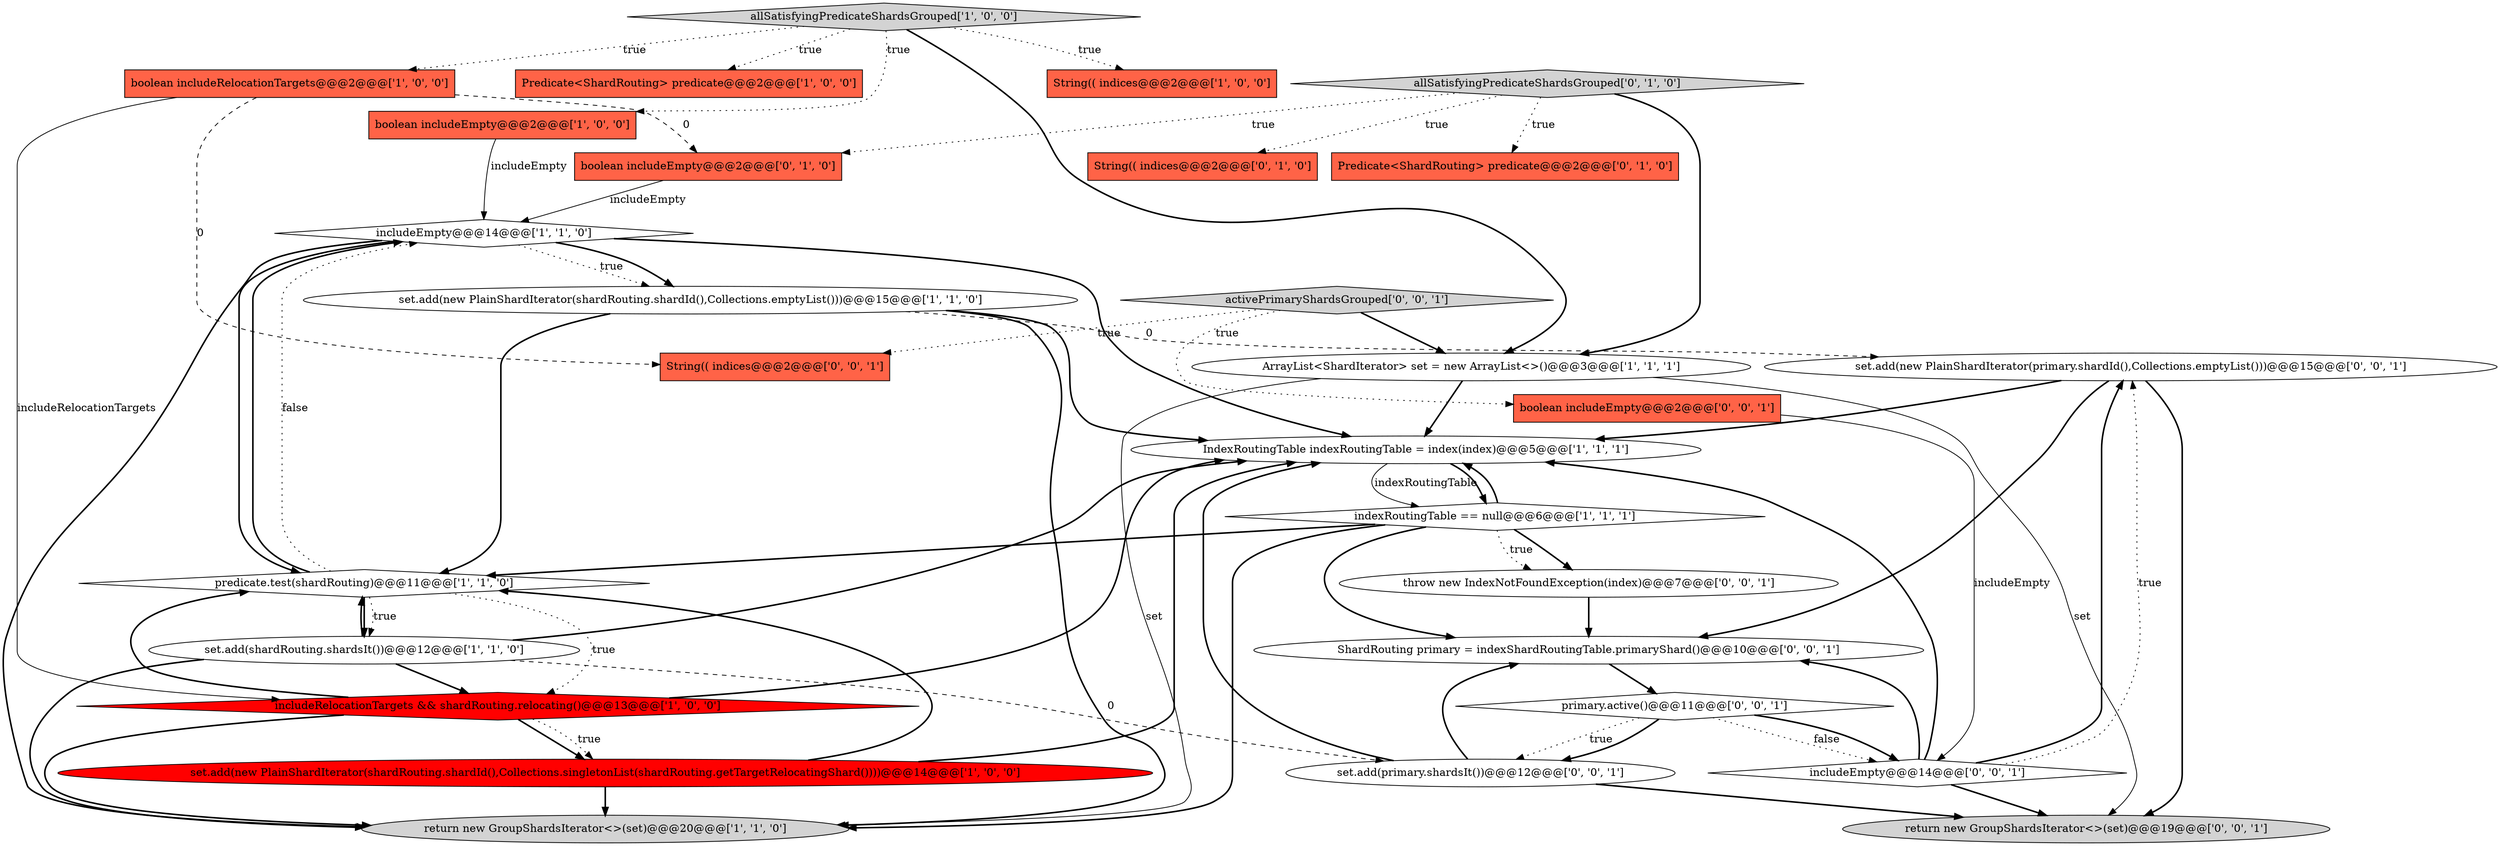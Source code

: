 digraph {
2 [style = filled, label = "includeEmpty@@@14@@@['1', '1', '0']", fillcolor = white, shape = diamond image = "AAA0AAABBB1BBB"];
15 [style = filled, label = "String(( indices@@@2@@@['0', '1', '0']", fillcolor = tomato, shape = box image = "AAA0AAABBB2BBB"];
21 [style = filled, label = "set.add(primary.shardsIt())@@@12@@@['0', '0', '1']", fillcolor = white, shape = ellipse image = "AAA0AAABBB3BBB"];
19 [style = filled, label = "boolean includeEmpty@@@2@@@['0', '0', '1']", fillcolor = tomato, shape = box image = "AAA0AAABBB3BBB"];
3 [style = filled, label = "set.add(shardRouting.shardsIt())@@@12@@@['1', '1', '0']", fillcolor = white, shape = ellipse image = "AAA0AAABBB1BBB"];
7 [style = filled, label = "boolean includeEmpty@@@2@@@['1', '0', '0']", fillcolor = tomato, shape = box image = "AAA0AAABBB1BBB"];
4 [style = filled, label = "indexRoutingTable == null@@@6@@@['1', '1', '1']", fillcolor = white, shape = diamond image = "AAA0AAABBB1BBB"];
27 [style = filled, label = "primary.active()@@@11@@@['0', '0', '1']", fillcolor = white, shape = diamond image = "AAA0AAABBB3BBB"];
9 [style = filled, label = "Predicate<ShardRouting> predicate@@@2@@@['1', '0', '0']", fillcolor = tomato, shape = box image = "AAA0AAABBB1BBB"];
16 [style = filled, label = "Predicate<ShardRouting> predicate@@@2@@@['0', '1', '0']", fillcolor = tomato, shape = box image = "AAA0AAABBB2BBB"];
6 [style = filled, label = "set.add(new PlainShardIterator(shardRouting.shardId(),Collections.singletonList(shardRouting.getTargetRelocatingShard())))@@@14@@@['1', '0', '0']", fillcolor = red, shape = ellipse image = "AAA1AAABBB1BBB"];
11 [style = filled, label = "allSatisfyingPredicateShardsGrouped['1', '0', '0']", fillcolor = lightgray, shape = diamond image = "AAA0AAABBB1BBB"];
20 [style = filled, label = "set.add(new PlainShardIterator(primary.shardId(),Collections.emptyList()))@@@15@@@['0', '0', '1']", fillcolor = white, shape = ellipse image = "AAA0AAABBB3BBB"];
24 [style = filled, label = "includeEmpty@@@14@@@['0', '0', '1']", fillcolor = white, shape = diamond image = "AAA0AAABBB3BBB"];
14 [style = filled, label = "ArrayList<ShardIterator> set = new ArrayList<>()@@@3@@@['1', '1', '1']", fillcolor = white, shape = ellipse image = "AAA0AAABBB1BBB"];
23 [style = filled, label = "String(( indices@@@2@@@['0', '0', '1']", fillcolor = tomato, shape = box image = "AAA0AAABBB3BBB"];
28 [style = filled, label = "return new GroupShardsIterator<>(set)@@@19@@@['0', '0', '1']", fillcolor = lightgray, shape = ellipse image = "AAA0AAABBB3BBB"];
5 [style = filled, label = "return new GroupShardsIterator<>(set)@@@20@@@['1', '1', '0']", fillcolor = lightgray, shape = ellipse image = "AAA0AAABBB1BBB"];
18 [style = filled, label = "boolean includeEmpty@@@2@@@['0', '1', '0']", fillcolor = tomato, shape = box image = "AAA1AAABBB2BBB"];
0 [style = filled, label = "includeRelocationTargets && shardRouting.relocating()@@@13@@@['1', '0', '0']", fillcolor = red, shape = diamond image = "AAA1AAABBB1BBB"];
8 [style = filled, label = "set.add(new PlainShardIterator(shardRouting.shardId(),Collections.emptyList()))@@@15@@@['1', '1', '0']", fillcolor = white, shape = ellipse image = "AAA0AAABBB1BBB"];
13 [style = filled, label = "IndexRoutingTable indexRoutingTable = index(index)@@@5@@@['1', '1', '1']", fillcolor = white, shape = ellipse image = "AAA0AAABBB1BBB"];
22 [style = filled, label = "ShardRouting primary = indexShardRoutingTable.primaryShard()@@@10@@@['0', '0', '1']", fillcolor = white, shape = ellipse image = "AAA0AAABBB3BBB"];
26 [style = filled, label = "activePrimaryShardsGrouped['0', '0', '1']", fillcolor = lightgray, shape = diamond image = "AAA0AAABBB3BBB"];
12 [style = filled, label = "boolean includeRelocationTargets@@@2@@@['1', '0', '0']", fillcolor = tomato, shape = box image = "AAA1AAABBB1BBB"];
1 [style = filled, label = "String(( indices@@@2@@@['1', '0', '0']", fillcolor = tomato, shape = box image = "AAA0AAABBB1BBB"];
17 [style = filled, label = "allSatisfyingPredicateShardsGrouped['0', '1', '0']", fillcolor = lightgray, shape = diamond image = "AAA0AAABBB2BBB"];
10 [style = filled, label = "predicate.test(shardRouting)@@@11@@@['1', '1', '0']", fillcolor = white, shape = diamond image = "AAA0AAABBB1BBB"];
25 [style = filled, label = "throw new IndexNotFoundException(index)@@@7@@@['0', '0', '1']", fillcolor = white, shape = ellipse image = "AAA0AAABBB3BBB"];
11->7 [style = dotted, label="true"];
4->10 [style = bold, label=""];
24->28 [style = bold, label=""];
8->10 [style = bold, label=""];
2->5 [style = bold, label=""];
13->4 [style = solid, label="indexRoutingTable"];
20->13 [style = bold, label=""];
12->23 [style = dashed, label="0"];
14->28 [style = solid, label="set"];
0->13 [style = bold, label=""];
4->25 [style = bold, label=""];
25->22 [style = bold, label=""];
19->24 [style = solid, label="includeEmpty"];
12->0 [style = solid, label="includeRelocationTargets"];
0->6 [style = bold, label=""];
11->14 [style = bold, label=""];
17->18 [style = dotted, label="true"];
3->21 [style = dashed, label="0"];
11->1 [style = dotted, label="true"];
18->2 [style = solid, label="includeEmpty"];
4->13 [style = bold, label=""];
20->28 [style = bold, label=""];
11->12 [style = dotted, label="true"];
8->20 [style = dashed, label="0"];
26->14 [style = bold, label=""];
10->3 [style = dotted, label="true"];
10->2 [style = dotted, label="false"];
10->3 [style = bold, label=""];
11->9 [style = dotted, label="true"];
26->23 [style = dotted, label="true"];
26->19 [style = dotted, label="true"];
4->25 [style = dotted, label="true"];
27->21 [style = dotted, label="true"];
2->10 [style = bold, label=""];
14->5 [style = solid, label="set"];
24->22 [style = bold, label=""];
0->6 [style = dotted, label="true"];
3->0 [style = bold, label=""];
21->28 [style = bold, label=""];
20->22 [style = bold, label=""];
2->13 [style = bold, label=""];
24->20 [style = bold, label=""];
17->16 [style = dotted, label="true"];
3->10 [style = bold, label=""];
6->5 [style = bold, label=""];
0->10 [style = bold, label=""];
3->5 [style = bold, label=""];
17->15 [style = dotted, label="true"];
8->5 [style = bold, label=""];
22->27 [style = bold, label=""];
21->13 [style = bold, label=""];
17->14 [style = bold, label=""];
21->22 [style = bold, label=""];
6->10 [style = bold, label=""];
6->13 [style = bold, label=""];
24->20 [style = dotted, label="true"];
27->24 [style = dotted, label="false"];
3->13 [style = bold, label=""];
10->0 [style = dotted, label="true"];
12->18 [style = dashed, label="0"];
10->2 [style = bold, label=""];
27->24 [style = bold, label=""];
14->13 [style = bold, label=""];
7->2 [style = solid, label="includeEmpty"];
27->21 [style = bold, label=""];
4->5 [style = bold, label=""];
4->22 [style = bold, label=""];
2->8 [style = dotted, label="true"];
8->13 [style = bold, label=""];
2->8 [style = bold, label=""];
0->5 [style = bold, label=""];
24->13 [style = bold, label=""];
13->4 [style = bold, label=""];
}

